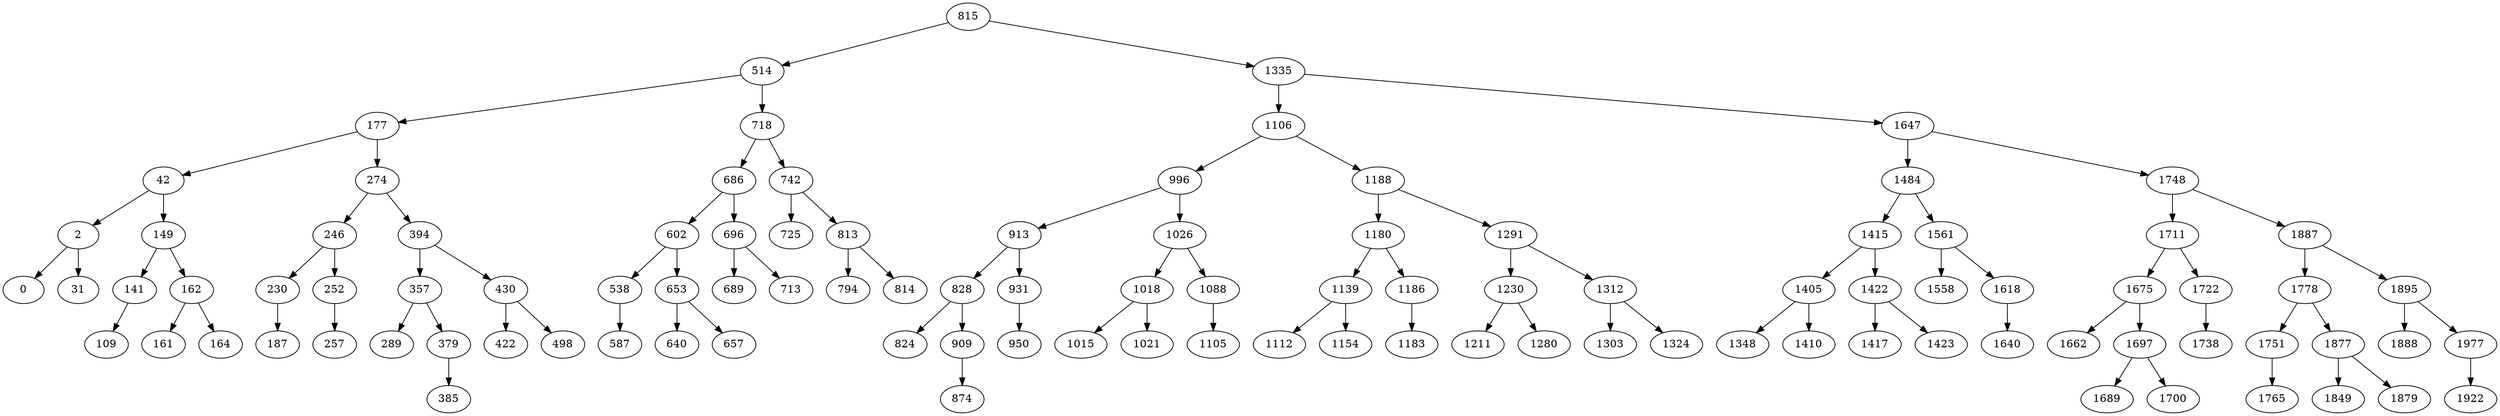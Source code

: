 digraph AVLBaum
{
815 -> 514;
815 -> 1335;
514 -> 177;
514 -> 718;
177 -> 42;
177 -> 274;
42 -> 2;
42 -> 149;
2 -> 0;
2 -> 31;
149 -> 141;
149 -> 162;
141 -> 109;
162 -> 161;
162 -> 164;
274 -> 246;
274 -> 394;
246 -> 230;
246 -> 252;
230 -> 187;
252 -> 257;
394 -> 357;
394 -> 430;
357 -> 289;
357 -> 379;
379 -> 385;
430 -> 422;
430 -> 498;
718 -> 686;
718 -> 742;
686 -> 602;
686 -> 696;
602 -> 538;
602 -> 653;
538 -> 587;
653 -> 640;
653 -> 657;
696 -> 689;
696 -> 713;
742 -> 725;
742 -> 813;
813 -> 794;
813 -> 814;
1335 -> 1106;
1335 -> 1647;
1106 -> 996;
1106 -> 1188;
996 -> 913;
996 -> 1026;
913 -> 828;
913 -> 931;
828 -> 824;
828 -> 909;
909 -> 874;
931 -> 950;
1026 -> 1018;
1026 -> 1088;
1018 -> 1015;
1018 -> 1021;
1088 -> 1105;
1188 -> 1180;
1188 -> 1291;
1180 -> 1139;
1180 -> 1186;
1139 -> 1112;
1139 -> 1154;
1186 -> 1183;
1291 -> 1230;
1291 -> 1312;
1230 -> 1211;
1230 -> 1280;
1312 -> 1303;
1312 -> 1324;
1647 -> 1484;
1647 -> 1748;
1484 -> 1415;
1484 -> 1561;
1415 -> 1405;
1415 -> 1422;
1405 -> 1348;
1405 -> 1410;
1422 -> 1417;
1422 -> 1423;
1561 -> 1558;
1561 -> 1618;
1618 -> 1640;
1748 -> 1711;
1748 -> 1887;
1711 -> 1675;
1711 -> 1722;
1675 -> 1662;
1675 -> 1697;
1697 -> 1689;
1697 -> 1700;
1722 -> 1738;
1887 -> 1778;
1887 -> 1895;
1778 -> 1751;
1778 -> 1877;
1751 -> 1765;
1877 -> 1849;
1877 -> 1879;
1895 -> 1888;
1895 -> 1977;
1977 -> 1922;
}
